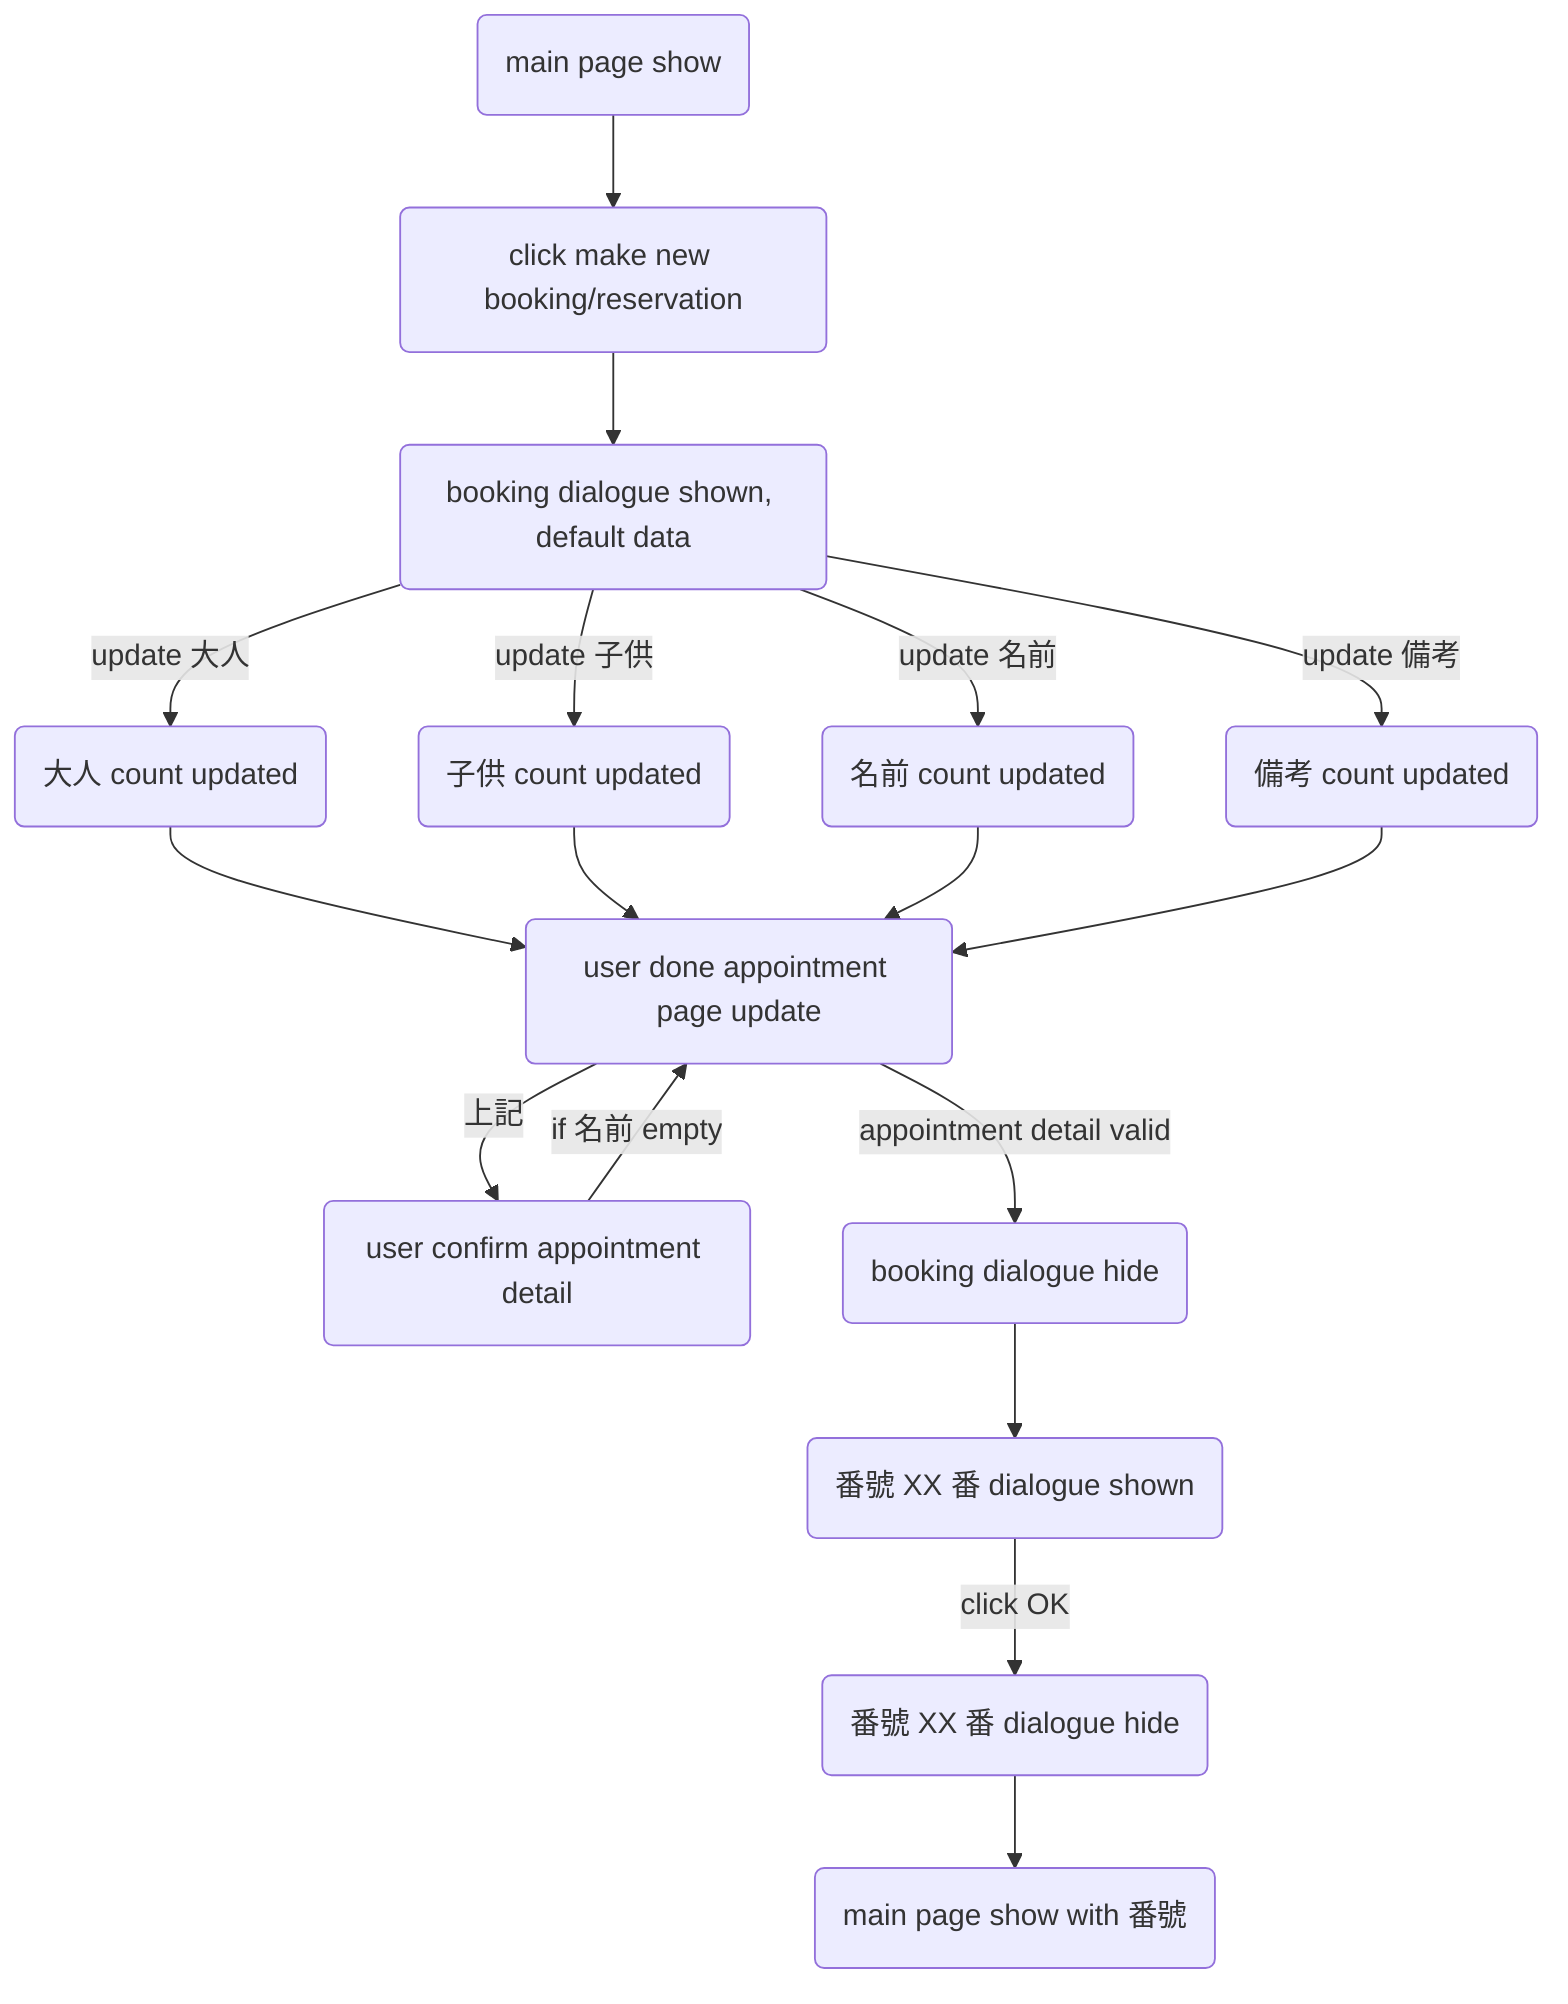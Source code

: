 %% ユーザー流れ - 2 (席の予約)

graph TD
  A(main page show) --> B(click make new booking/reservation)
  B --> B1(booking dialogue shown, default data)
  B1 --> |update 大人|C(大人 count updated)
  B1 --> |update 子供|D(子供 count updated)

  B1 --> |update 名前|E(名前 count updated)
  B1 --> |update 備考|F(備考 count updated)

  C --> G
  D --> G
  E --> G
  F --> G
  G(user done appointment page update)
  G --> |上記|H(user confirm appointment detail)
  H --> |if 名前 empty|G

  G --> |appointment detail valid|I(booking dialogue hide)
  I --> J(番號 XX 番 dialogue shown)
  J --> |click OK|K(番號 XX 番 dialogue hide)
  K --> A1(main page show with 番號)